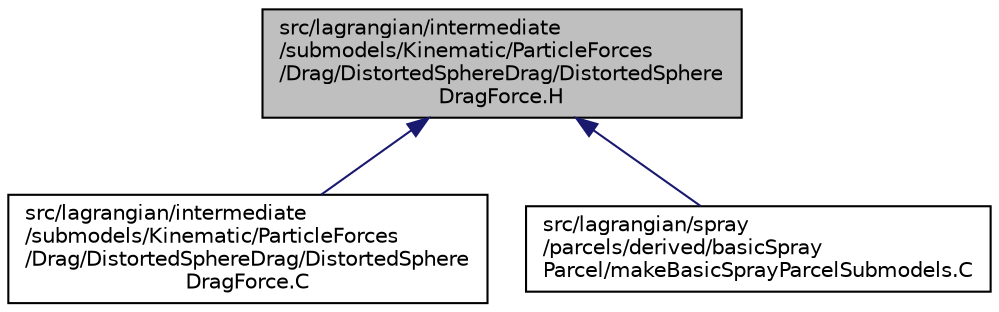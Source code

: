digraph "src/lagrangian/intermediate/submodels/Kinematic/ParticleForces/Drag/DistortedSphereDrag/DistortedSphereDragForce.H"
{
  bgcolor="transparent";
  edge [fontname="Helvetica",fontsize="10",labelfontname="Helvetica",labelfontsize="10"];
  node [fontname="Helvetica",fontsize="10",shape=record];
  Node1 [label="src/lagrangian/intermediate\l/submodels/Kinematic/ParticleForces\l/Drag/DistortedSphereDrag/DistortedSphere\lDragForce.H",height=0.2,width=0.4,color="black", fillcolor="grey75", style="filled", fontcolor="black"];
  Node1 -> Node2 [dir="back",color="midnightblue",fontsize="10",style="solid",fontname="Helvetica"];
  Node2 [label="src/lagrangian/intermediate\l/submodels/Kinematic/ParticleForces\l/Drag/DistortedSphereDrag/DistortedSphere\lDragForce.C",height=0.2,width=0.4,color="black",URL="$a06975.html"];
  Node1 -> Node3 [dir="back",color="midnightblue",fontsize="10",style="solid",fontname="Helvetica"];
  Node3 [label="src/lagrangian/spray\l/parcels/derived/basicSpray\lParcel/makeBasicSprayParcelSubmodels.C",height=0.2,width=0.4,color="black",URL="$a07271.html"];
}
